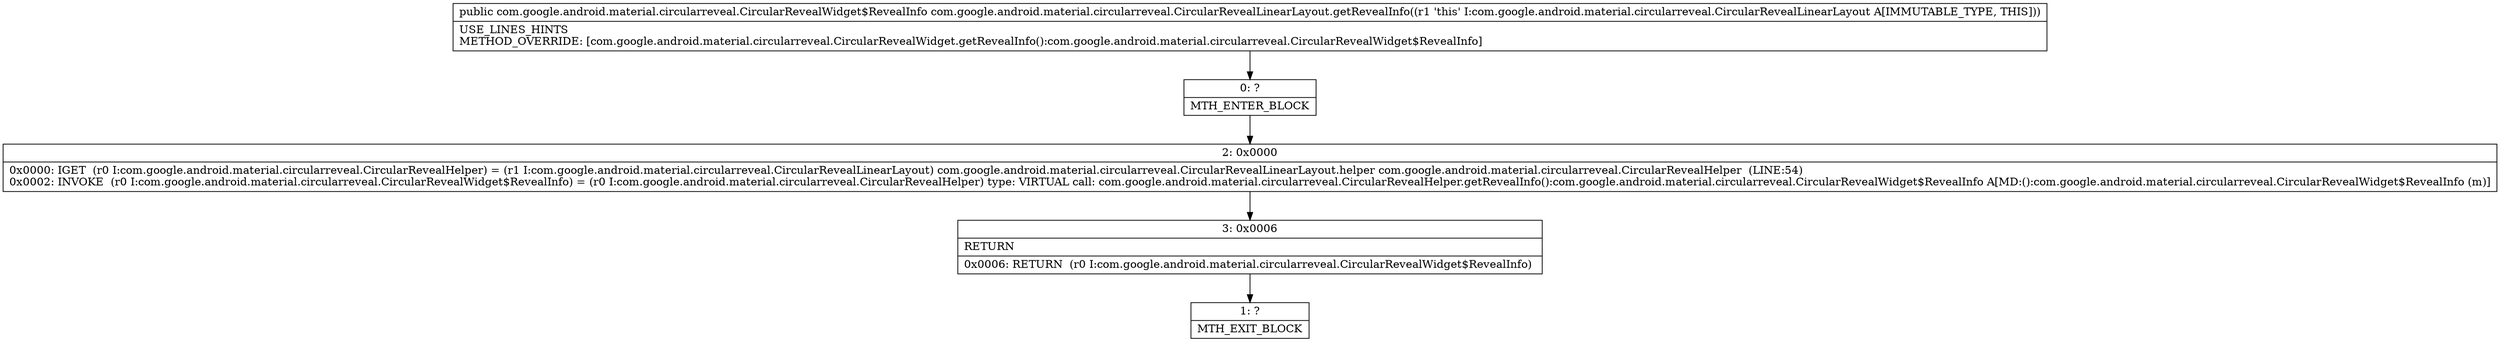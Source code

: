 digraph "CFG forcom.google.android.material.circularreveal.CircularRevealLinearLayout.getRevealInfo()Lcom\/google\/android\/material\/circularreveal\/CircularRevealWidget$RevealInfo;" {
Node_0 [shape=record,label="{0\:\ ?|MTH_ENTER_BLOCK\l}"];
Node_2 [shape=record,label="{2\:\ 0x0000|0x0000: IGET  (r0 I:com.google.android.material.circularreveal.CircularRevealHelper) = (r1 I:com.google.android.material.circularreveal.CircularRevealLinearLayout) com.google.android.material.circularreveal.CircularRevealLinearLayout.helper com.google.android.material.circularreveal.CircularRevealHelper  (LINE:54)\l0x0002: INVOKE  (r0 I:com.google.android.material.circularreveal.CircularRevealWidget$RevealInfo) = (r0 I:com.google.android.material.circularreveal.CircularRevealHelper) type: VIRTUAL call: com.google.android.material.circularreveal.CircularRevealHelper.getRevealInfo():com.google.android.material.circularreveal.CircularRevealWidget$RevealInfo A[MD:():com.google.android.material.circularreveal.CircularRevealWidget$RevealInfo (m)]\l}"];
Node_3 [shape=record,label="{3\:\ 0x0006|RETURN\l|0x0006: RETURN  (r0 I:com.google.android.material.circularreveal.CircularRevealWidget$RevealInfo) \l}"];
Node_1 [shape=record,label="{1\:\ ?|MTH_EXIT_BLOCK\l}"];
MethodNode[shape=record,label="{public com.google.android.material.circularreveal.CircularRevealWidget$RevealInfo com.google.android.material.circularreveal.CircularRevealLinearLayout.getRevealInfo((r1 'this' I:com.google.android.material.circularreveal.CircularRevealLinearLayout A[IMMUTABLE_TYPE, THIS]))  | USE_LINES_HINTS\lMETHOD_OVERRIDE: [com.google.android.material.circularreveal.CircularRevealWidget.getRevealInfo():com.google.android.material.circularreveal.CircularRevealWidget$RevealInfo]\l}"];
MethodNode -> Node_0;Node_0 -> Node_2;
Node_2 -> Node_3;
Node_3 -> Node_1;
}

